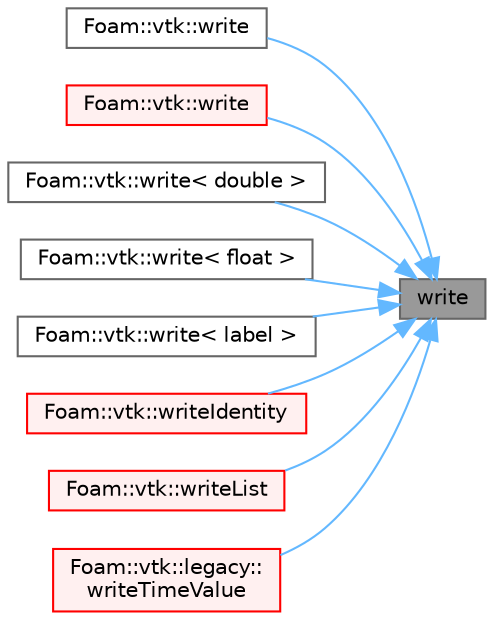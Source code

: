 digraph "write"
{
 // LATEX_PDF_SIZE
  bgcolor="transparent";
  edge [fontname=Helvetica,fontsize=10,labelfontname=Helvetica,labelfontsize=10];
  node [fontname=Helvetica,fontsize=10,shape=box,height=0.2,width=0.4];
  rankdir="RL";
  Node1 [id="Node000001",label="write",height=0.2,width=0.4,color="gray40", fillcolor="grey60", style="filled", fontcolor="black",tooltip=" "];
  Node1 -> Node2 [id="edge1_Node000001_Node000002",dir="back",color="steelblue1",style="solid",tooltip=" "];
  Node2 [id="Node000002",label="Foam::vtk::write",height=0.2,width=0.4,color="grey40", fillcolor="white", style="filled",URL="$namespaceFoam_1_1vtk.html#abbea976b11a3e2b4d1027a63644b5277",tooltip=" "];
  Node1 -> Node3 [id="edge2_Node000001_Node000003",dir="back",color="steelblue1",style="solid",tooltip=" "];
  Node3 [id="Node000003",label="Foam::vtk::write",height=0.2,width=0.4,color="red", fillcolor="#FFF0F0", style="filled",URL="$namespaceFoam_1_1vtk.html#a5ddab0eba69f47ec148a4a5f9d8f334a",tooltip=" "];
  Node1 -> Node18 [id="edge3_Node000001_Node000018",dir="back",color="steelblue1",style="solid",tooltip=" "];
  Node18 [id="Node000018",label="Foam::vtk::write\< double \>",height=0.2,width=0.4,color="grey40", fillcolor="white", style="filled",URL="$namespaceFoam_1_1vtk.html#a988e4fba5be3962cdb6918203e00d3cf",tooltip=" "];
  Node1 -> Node19 [id="edge4_Node000001_Node000019",dir="back",color="steelblue1",style="solid",tooltip=" "];
  Node19 [id="Node000019",label="Foam::vtk::write\< float \>",height=0.2,width=0.4,color="grey40", fillcolor="white", style="filled",URL="$namespaceFoam_1_1vtk.html#a153481f35681994668e6d174eef00d0e",tooltip=" "];
  Node1 -> Node20 [id="edge5_Node000001_Node000020",dir="back",color="steelblue1",style="solid",tooltip=" "];
  Node20 [id="Node000020",label="Foam::vtk::write\< label \>",height=0.2,width=0.4,color="grey40", fillcolor="white", style="filled",URL="$namespaceFoam_1_1vtk.html#a35aa137292dabe74b6c8b012e0d93148",tooltip=" "];
  Node1 -> Node21 [id="edge6_Node000001_Node000021",dir="back",color="steelblue1",style="solid",tooltip=" "];
  Node21 [id="Node000021",label="Foam::vtk::writeIdentity",height=0.2,width=0.4,color="red", fillcolor="#FFF0F0", style="filled",URL="$namespaceFoam_1_1vtk.html#a348f08889475250f5115bab6aee4b3eb",tooltip=" "];
  Node1 -> Node23 [id="edge7_Node000001_Node000023",dir="back",color="steelblue1",style="solid",tooltip=" "];
  Node23 [id="Node000023",label="Foam::vtk::writeList",height=0.2,width=0.4,color="red", fillcolor="#FFF0F0", style="filled",URL="$namespaceFoam_1_1vtk.html#ab62d6134144b9d5b414af015917593a7",tooltip=" "];
  Node1 -> Node43 [id="edge8_Node000001_Node000043",dir="back",color="steelblue1",style="solid",tooltip=" "];
  Node43 [id="Node000043",label="Foam::vtk::legacy::\lwriteTimeValue",height=0.2,width=0.4,color="red", fillcolor="#FFF0F0", style="filled",URL="$namespaceFoam_1_1vtk_1_1legacy.html#adeb2368cfefadc974217f044e3643ac5",tooltip=" "];
}
